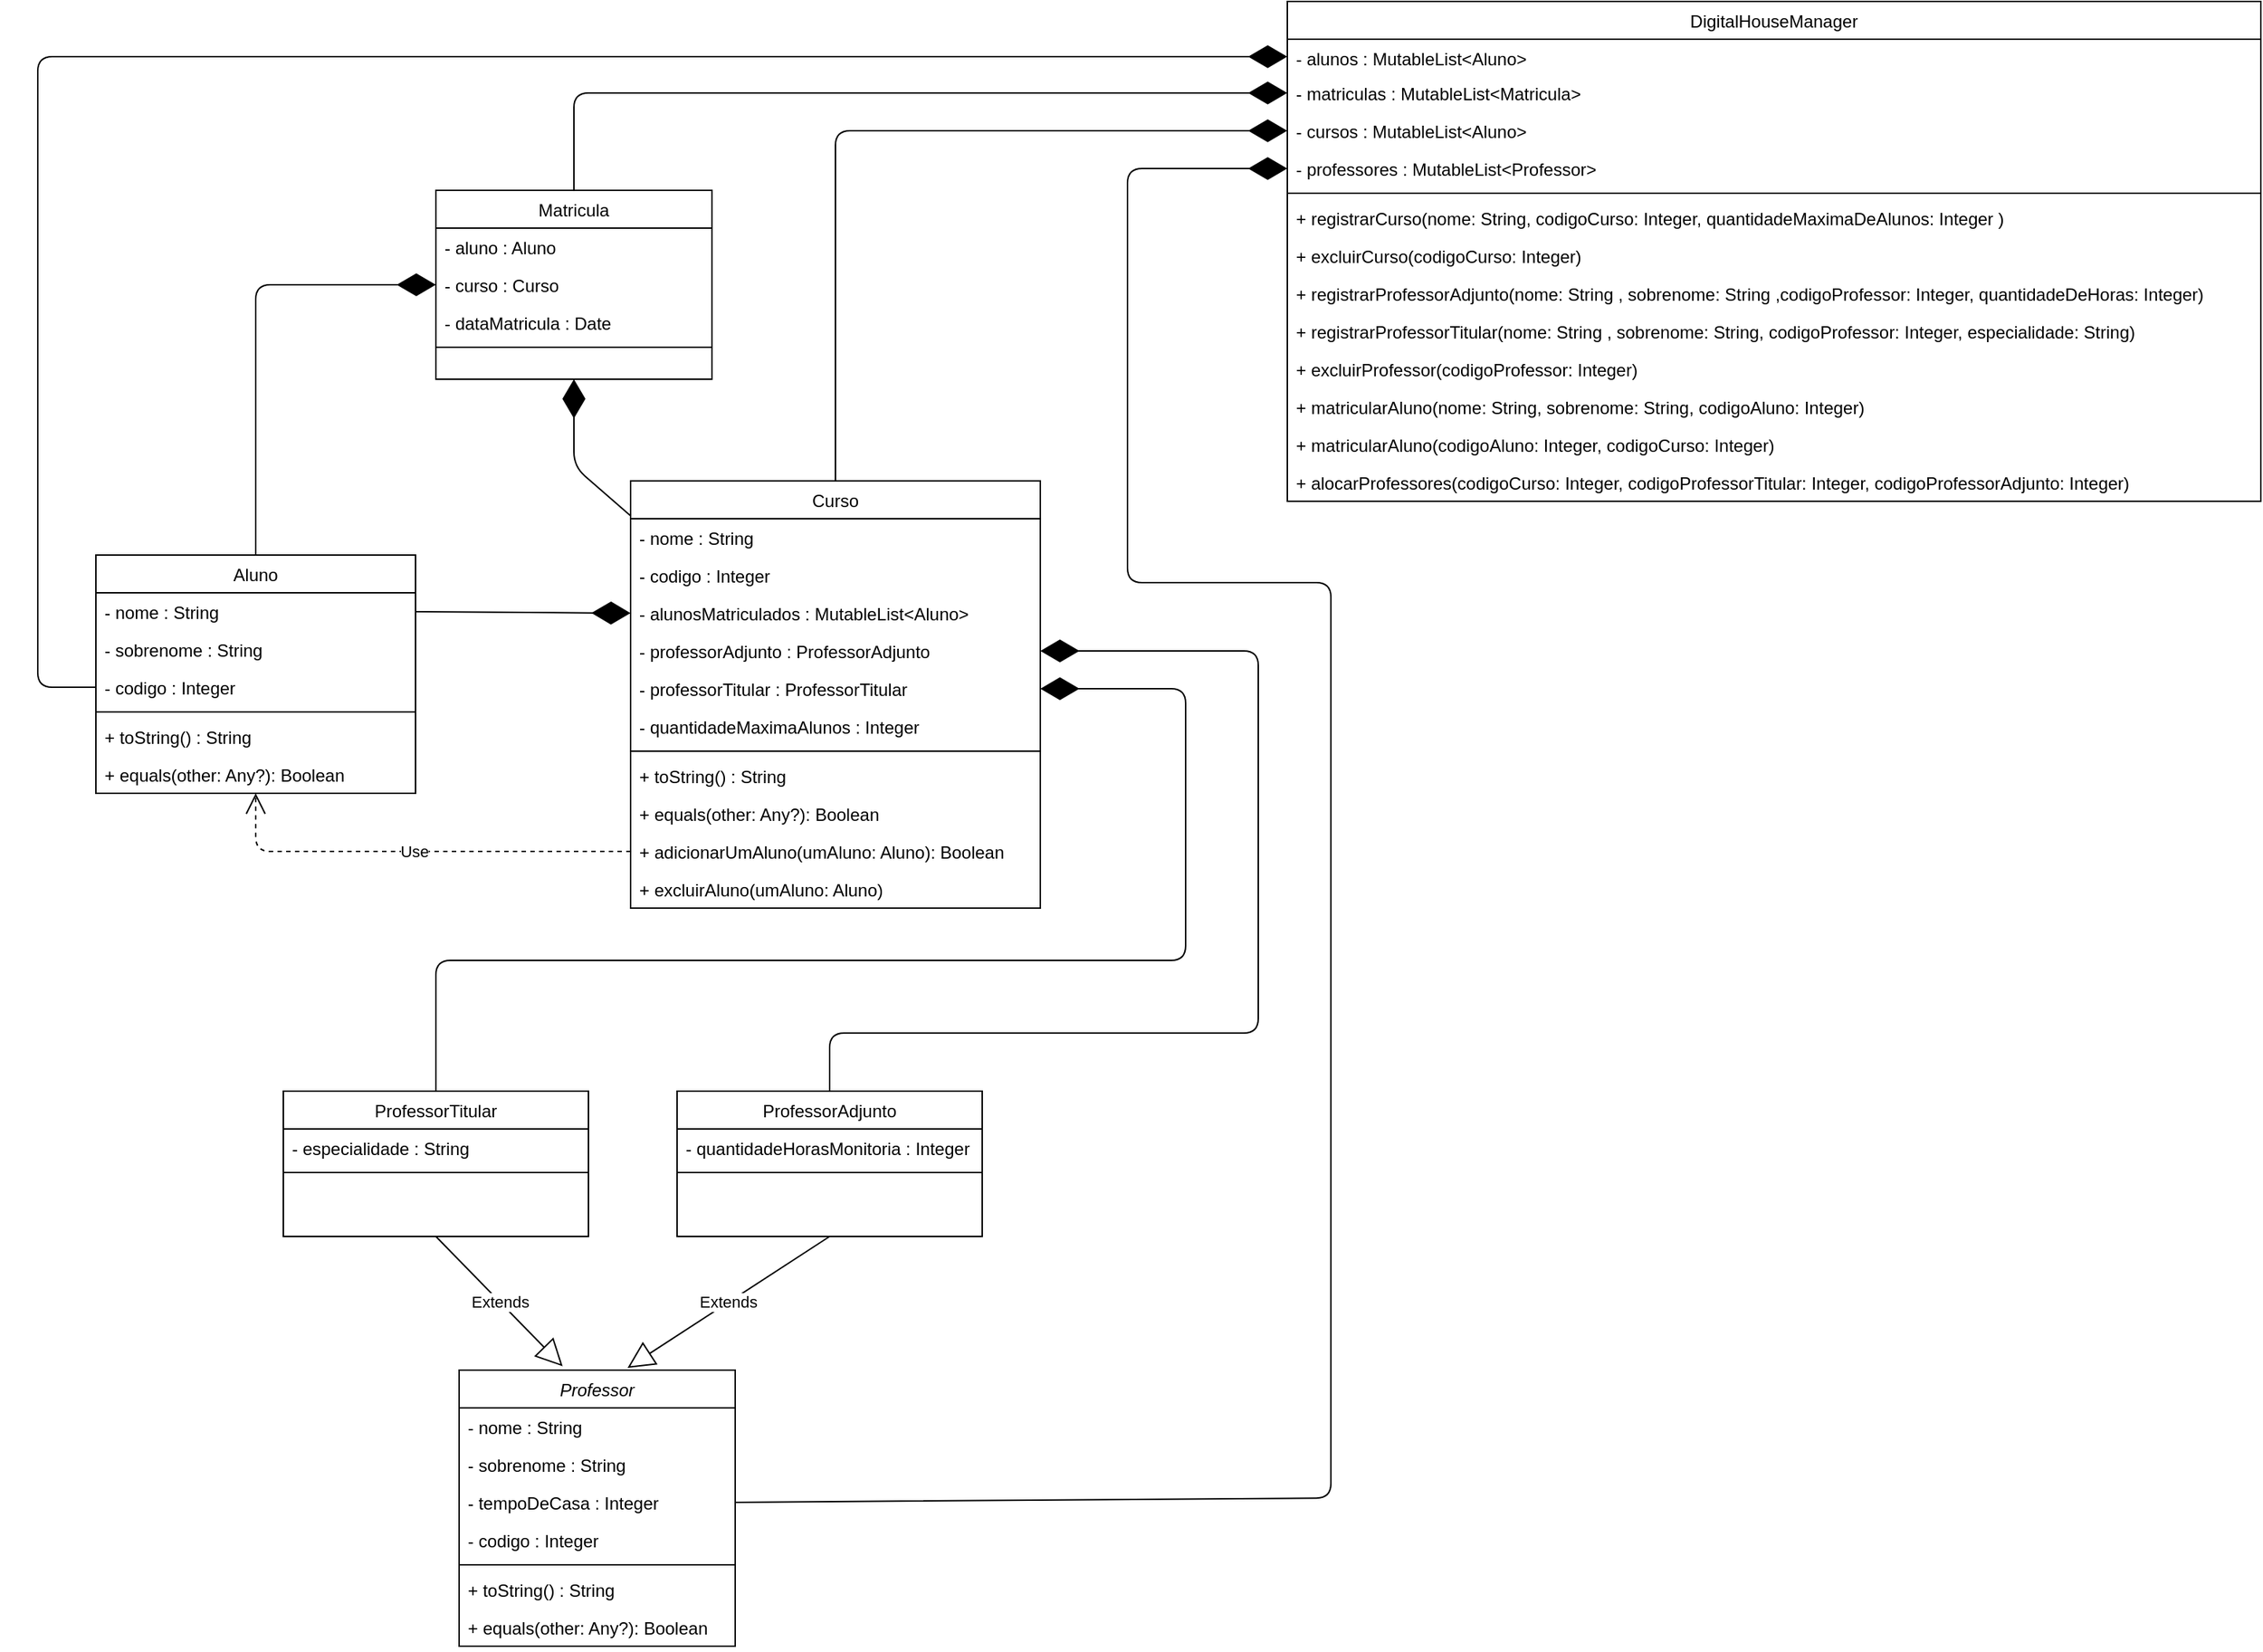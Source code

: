 <mxfile version="13.7.5" type="device"><diagram id="C5RBs43oDa-KdzZeNtuy" name="Page-1"><mxGraphModel dx="1892" dy="1102" grid="1" gridSize="10" guides="1" tooltips="1" connect="1" arrows="1" fold="1" page="1" pageScale="1" pageWidth="827" pageHeight="1169" math="0" shadow="0"><root><mxCell id="WIyWlLk6GJQsqaUBKTNV-0"/><mxCell id="WIyWlLk6GJQsqaUBKTNV-1" parent="WIyWlLk6GJQsqaUBKTNV-0"/><mxCell id="B189YmtcXOPuMy648B2B-33" value="Extends" style="endArrow=block;endSize=16;endFill=0;html=1;exitX=0.5;exitY=1;exitDx=0;exitDy=0;entryX=0.375;entryY=-0.014;entryDx=0;entryDy=0;entryPerimeter=0;" parent="WIyWlLk6GJQsqaUBKTNV-1" source="B189YmtcXOPuMy648B2B-17" edge="1" target="B189YmtcXOPuMy648B2B-8"><mxGeometry width="160" relative="1" as="geometry"><mxPoint x="340" y="810" as="sourcePoint"/><mxPoint x="500" y="810" as="targetPoint"/></mxGeometry></mxCell><mxCell id="B189YmtcXOPuMy648B2B-34" value="Extends" style="endArrow=block;endSize=16;endFill=0;html=1;exitX=0.5;exitY=1;exitDx=0;exitDy=0;entryX=0.61;entryY=-0.008;entryDx=0;entryDy=0;entryPerimeter=0;" parent="WIyWlLk6GJQsqaUBKTNV-1" source="B189YmtcXOPuMy648B2B-25" target="B189YmtcXOPuMy648B2B-8" edge="1"><mxGeometry width="160" relative="1" as="geometry"><mxPoint x="415" y="740" as="sourcePoint"/><mxPoint x="510" y="820" as="targetPoint"/></mxGeometry></mxCell><mxCell id="5GUe3_cNUbi0rKs2hOgH-0" value="Matricula" style="swimlane;fontStyle=0;align=center;verticalAlign=top;childLayout=stackLayout;horizontal=1;startSize=26;horizontalStack=0;resizeParent=1;resizeLast=0;collapsible=1;marginBottom=0;rounded=0;shadow=0;strokeWidth=1;" vertex="1" parent="WIyWlLk6GJQsqaUBKTNV-1"><mxGeometry x="414" y="160" width="190" height="130" as="geometry"><mxRectangle x="230" y="140" width="160" height="26" as="alternateBounds"/></mxGeometry></mxCell><mxCell id="5GUe3_cNUbi0rKs2hOgH-1" value="- aluno : Aluno" style="text;align=left;verticalAlign=top;spacingLeft=4;spacingRight=4;overflow=hidden;rotatable=0;points=[[0,0.5],[1,0.5]];portConstraint=eastwest;" vertex="1" parent="5GUe3_cNUbi0rKs2hOgH-0"><mxGeometry y="26" width="190" height="26" as="geometry"/></mxCell><mxCell id="5GUe3_cNUbi0rKs2hOgH-2" value="- curso : Curso" style="text;align=left;verticalAlign=top;spacingLeft=4;spacingRight=4;overflow=hidden;rotatable=0;points=[[0,0.5],[1,0.5]];portConstraint=eastwest;rounded=0;shadow=0;html=0;" vertex="1" parent="5GUe3_cNUbi0rKs2hOgH-0"><mxGeometry y="52" width="190" height="26" as="geometry"/></mxCell><mxCell id="5GUe3_cNUbi0rKs2hOgH-6" value="- dataMatricula : Date" style="text;align=left;verticalAlign=top;spacingLeft=4;spacingRight=4;overflow=hidden;rotatable=0;points=[[0,0.5],[1,0.5]];portConstraint=eastwest;rounded=0;shadow=0;html=0;" vertex="1" parent="5GUe3_cNUbi0rKs2hOgH-0"><mxGeometry y="78" width="190" height="26" as="geometry"/></mxCell><mxCell id="5GUe3_cNUbi0rKs2hOgH-3" value="" style="line;html=1;strokeWidth=1;align=left;verticalAlign=middle;spacingTop=-1;spacingLeft=3;spacingRight=3;rotatable=0;labelPosition=right;points=[];portConstraint=eastwest;" vertex="1" parent="5GUe3_cNUbi0rKs2hOgH-0"><mxGeometry y="104" width="190" height="8" as="geometry"/></mxCell><mxCell id="zkfFHV4jXpPFQw0GAbJ--0" value="Aluno" style="swimlane;fontStyle=0;align=center;verticalAlign=top;childLayout=stackLayout;horizontal=1;startSize=26;horizontalStack=0;resizeParent=1;resizeLast=0;collapsible=1;marginBottom=0;rounded=0;shadow=0;strokeWidth=1;" parent="WIyWlLk6GJQsqaUBKTNV-1" vertex="1"><mxGeometry x="180" y="411" width="220" height="164" as="geometry"><mxRectangle x="230" y="140" width="160" height="26" as="alternateBounds"/></mxGeometry></mxCell><mxCell id="zkfFHV4jXpPFQw0GAbJ--1" value="- nome : String" style="text;align=left;verticalAlign=top;spacingLeft=4;spacingRight=4;overflow=hidden;rotatable=0;points=[[0,0.5],[1,0.5]];portConstraint=eastwest;" parent="zkfFHV4jXpPFQw0GAbJ--0" vertex="1"><mxGeometry y="26" width="220" height="26" as="geometry"/></mxCell><mxCell id="zkfFHV4jXpPFQw0GAbJ--2" value="- sobrenome : String" style="text;align=left;verticalAlign=top;spacingLeft=4;spacingRight=4;overflow=hidden;rotatable=0;points=[[0,0.5],[1,0.5]];portConstraint=eastwest;rounded=0;shadow=0;html=0;" parent="zkfFHV4jXpPFQw0GAbJ--0" vertex="1"><mxGeometry y="52" width="220" height="26" as="geometry"/></mxCell><mxCell id="zkfFHV4jXpPFQw0GAbJ--3" value="- codigo : Integer" style="text;align=left;verticalAlign=top;spacingLeft=4;spacingRight=4;overflow=hidden;rotatable=0;points=[[0,0.5],[1,0.5]];portConstraint=eastwest;rounded=0;shadow=0;html=0;" parent="zkfFHV4jXpPFQw0GAbJ--0" vertex="1"><mxGeometry y="78" width="220" height="26" as="geometry"/></mxCell><mxCell id="zkfFHV4jXpPFQw0GAbJ--4" value="" style="line;html=1;strokeWidth=1;align=left;verticalAlign=middle;spacingTop=-1;spacingLeft=3;spacingRight=3;rotatable=0;labelPosition=right;points=[];portConstraint=eastwest;" parent="zkfFHV4jXpPFQw0GAbJ--0" vertex="1"><mxGeometry y="104" width="220" height="8" as="geometry"/></mxCell><mxCell id="zkfFHV4jXpPFQw0GAbJ--5" value="+ toString() : String" style="text;align=left;verticalAlign=top;spacingLeft=4;spacingRight=4;overflow=hidden;rotatable=0;points=[[0,0.5],[1,0.5]];portConstraint=eastwest;" parent="zkfFHV4jXpPFQw0GAbJ--0" vertex="1"><mxGeometry y="112" width="220" height="26" as="geometry"/></mxCell><mxCell id="B189YmtcXOPuMy648B2B-0" value="+ equals(other: Any?): Boolean " style="text;align=left;verticalAlign=top;spacingLeft=4;spacingRight=4;overflow=hidden;rotatable=0;points=[[0,0.5],[1,0.5]];portConstraint=eastwest;" parent="zkfFHV4jXpPFQw0GAbJ--0" vertex="1"><mxGeometry y="138" width="220" height="26" as="geometry"/></mxCell><mxCell id="5GUe3_cNUbi0rKs2hOgH-8" value="" style="endArrow=diamondThin;endFill=1;endSize=24;html=1;entryX=0;entryY=0.5;entryDx=0;entryDy=0;exitX=0.5;exitY=0;exitDx=0;exitDy=0;" edge="1" parent="WIyWlLk6GJQsqaUBKTNV-1" source="zkfFHV4jXpPFQw0GAbJ--0" target="5GUe3_cNUbi0rKs2hOgH-2"><mxGeometry width="160" relative="1" as="geometry"><mxPoint x="500" y="500" as="sourcePoint"/><mxPoint x="660" y="500" as="targetPoint"/><Array as="points"><mxPoint x="290" y="225"/></Array></mxGeometry></mxCell><mxCell id="5GUe3_cNUbi0rKs2hOgH-11" value="" style="endArrow=diamondThin;endFill=1;endSize=24;html=1;entryX=0.5;entryY=1;entryDx=0;entryDy=0;" edge="1" parent="WIyWlLk6GJQsqaUBKTNV-1" source="B189YmtcXOPuMy648B2B-1" target="5GUe3_cNUbi0rKs2hOgH-0"><mxGeometry width="160" relative="1" as="geometry"><mxPoint x="430" y="470" as="sourcePoint"/><mxPoint x="590" y="470" as="targetPoint"/><Array as="points"><mxPoint x="509" y="350"/></Array></mxGeometry></mxCell><mxCell id="5GUe3_cNUbi0rKs2hOgH-18" value="" style="endArrow=diamondThin;endFill=1;endSize=24;html=1;entryX=0;entryY=0.5;entryDx=0;entryDy=0;exitX=0;exitY=0.5;exitDx=0;exitDy=0;" edge="1" parent="WIyWlLk6GJQsqaUBKTNV-1" source="zkfFHV4jXpPFQw0GAbJ--3" target="5GUe3_cNUbi0rKs2hOgH-13"><mxGeometry width="160" relative="1" as="geometry"><mxPoint x="580" y="240" as="sourcePoint"/><mxPoint x="740" y="240" as="targetPoint"/><Array as="points"><mxPoint x="140" y="502"/><mxPoint x="140" y="68"/></Array></mxGeometry></mxCell><mxCell id="5GUe3_cNUbi0rKs2hOgH-19" value="" style="endArrow=diamondThin;endFill=1;endSize=24;html=1;entryX=0;entryY=0.5;entryDx=0;entryDy=0;exitX=0.5;exitY=0;exitDx=0;exitDy=0;" edge="1" parent="WIyWlLk6GJQsqaUBKTNV-1" source="B189YmtcXOPuMy648B2B-1" target="5GUe3_cNUbi0rKs2hOgH-14"><mxGeometry width="160" relative="1" as="geometry"><mxPoint x="580" y="240" as="sourcePoint"/><mxPoint x="740" y="240" as="targetPoint"/><Array as="points"><mxPoint x="689" y="119"/></Array></mxGeometry></mxCell><mxCell id="5GUe3_cNUbi0rKs2hOgH-21" value="" style="endArrow=diamondThin;endFill=1;endSize=24;html=1;exitX=1;exitY=0.5;exitDx=0;exitDy=0;entryX=0;entryY=0.5;entryDx=0;entryDy=0;" edge="1" parent="WIyWlLk6GJQsqaUBKTNV-1" source="B189YmtcXOPuMy648B2B-15" target="5GUe3_cNUbi0rKs2hOgH-15"><mxGeometry width="160" relative="1" as="geometry"><mxPoint x="600" y="610" as="sourcePoint"/><mxPoint x="1040" y="320" as="targetPoint"/><Array as="points"><mxPoint x="1030" y="1060"/><mxPoint x="1030" y="430"/><mxPoint x="970" y="430"/><mxPoint x="890" y="430"/><mxPoint x="890" y="145"/></Array></mxGeometry></mxCell><mxCell id="5GUe3_cNUbi0rKs2hOgH-22" value="" style="endArrow=diamondThin;endFill=1;endSize=24;html=1;entryX=0;entryY=0.5;entryDx=0;entryDy=0;exitX=0.5;exitY=0;exitDx=0;exitDy=0;" edge="1" parent="WIyWlLk6GJQsqaUBKTNV-1" source="5GUe3_cNUbi0rKs2hOgH-0" target="5GUe3_cNUbi0rKs2hOgH-17"><mxGeometry width="160" relative="1" as="geometry"><mxPoint x="640" y="210" as="sourcePoint"/><mxPoint x="800" y="210" as="targetPoint"/><Array as="points"><mxPoint x="509" y="93"/></Array></mxGeometry></mxCell><mxCell id="B189YmtcXOPuMy648B2B-1" value="Curso" style="swimlane;fontStyle=0;align=center;verticalAlign=top;childLayout=stackLayout;horizontal=1;startSize=26;horizontalStack=0;resizeParent=1;resizeLast=0;collapsible=1;marginBottom=0;rounded=0;shadow=0;strokeWidth=1;" parent="WIyWlLk6GJQsqaUBKTNV-1" vertex="1"><mxGeometry x="548" y="360" width="282" height="294" as="geometry"><mxRectangle x="230" y="140" width="160" height="26" as="alternateBounds"/></mxGeometry></mxCell><mxCell id="B189YmtcXOPuMy648B2B-2" value="- nome : String" style="text;align=left;verticalAlign=top;spacingLeft=4;spacingRight=4;overflow=hidden;rotatable=0;points=[[0,0.5],[1,0.5]];portConstraint=eastwest;" parent="B189YmtcXOPuMy648B2B-1" vertex="1"><mxGeometry y="26" width="282" height="26" as="geometry"/></mxCell><mxCell id="B189YmtcXOPuMy648B2B-4" value="- codigo : Integer" style="text;align=left;verticalAlign=top;spacingLeft=4;spacingRight=4;overflow=hidden;rotatable=0;points=[[0,0.5],[1,0.5]];portConstraint=eastwest;rounded=0;shadow=0;html=0;" parent="B189YmtcXOPuMy648B2B-1" vertex="1"><mxGeometry y="52" width="282" height="26" as="geometry"/></mxCell><mxCell id="5GUe3_cNUbi0rKs2hOgH-29" value="- alunosMatriculados : MutableList&lt;Aluno&gt;" style="text;align=left;verticalAlign=top;spacingLeft=4;spacingRight=4;overflow=hidden;rotatable=0;points=[[0,0.5],[1,0.5]];portConstraint=eastwest;rounded=0;shadow=0;html=0;" vertex="1" parent="B189YmtcXOPuMy648B2B-1"><mxGeometry y="78" width="282" height="26" as="geometry"/></mxCell><mxCell id="5GUe3_cNUbi0rKs2hOgH-25" value="- professorAdjunto : ProfessorAdjunto" style="text;align=left;verticalAlign=top;spacingLeft=4;spacingRight=4;overflow=hidden;rotatable=0;points=[[0,0.5],[1,0.5]];portConstraint=eastwest;rounded=0;shadow=0;html=0;" vertex="1" parent="B189YmtcXOPuMy648B2B-1"><mxGeometry y="104" width="282" height="26" as="geometry"/></mxCell><mxCell id="5GUe3_cNUbi0rKs2hOgH-24" value="- professorTitular : ProfessorTitular" style="text;align=left;verticalAlign=top;spacingLeft=4;spacingRight=4;overflow=hidden;rotatable=0;points=[[0,0.5],[1,0.5]];portConstraint=eastwest;rounded=0;shadow=0;html=0;" vertex="1" parent="B189YmtcXOPuMy648B2B-1"><mxGeometry y="130" width="282" height="26" as="geometry"/></mxCell><mxCell id="5GUe3_cNUbi0rKs2hOgH-26" value="- quantidadeMaximaAlunos : Integer" style="text;align=left;verticalAlign=top;spacingLeft=4;spacingRight=4;overflow=hidden;rotatable=0;points=[[0,0.5],[1,0.5]];portConstraint=eastwest;rounded=0;shadow=0;html=0;" vertex="1" parent="B189YmtcXOPuMy648B2B-1"><mxGeometry y="156" width="282" height="26" as="geometry"/></mxCell><mxCell id="B189YmtcXOPuMy648B2B-5" value="" style="line;html=1;strokeWidth=1;align=left;verticalAlign=middle;spacingTop=-1;spacingLeft=3;spacingRight=3;rotatable=0;labelPosition=right;points=[];portConstraint=eastwest;" parent="B189YmtcXOPuMy648B2B-1" vertex="1"><mxGeometry y="182" width="282" height="8" as="geometry"/></mxCell><mxCell id="B189YmtcXOPuMy648B2B-6" value="+ toString() : String" style="text;align=left;verticalAlign=top;spacingLeft=4;spacingRight=4;overflow=hidden;rotatable=0;points=[[0,0.5],[1,0.5]];portConstraint=eastwest;" parent="B189YmtcXOPuMy648B2B-1" vertex="1"><mxGeometry y="190" width="282" height="26" as="geometry"/></mxCell><mxCell id="B189YmtcXOPuMy648B2B-7" value="+ equals(other: Any?): Boolean" style="text;align=left;verticalAlign=top;spacingLeft=4;spacingRight=4;overflow=hidden;rotatable=0;points=[[0,0.5],[1,0.5]];portConstraint=eastwest;" parent="B189YmtcXOPuMy648B2B-1" vertex="1"><mxGeometry y="216" width="282" height="26" as="geometry"/></mxCell><mxCell id="5GUe3_cNUbi0rKs2hOgH-33" value="+ adicionarUmAluno(umAluno: Aluno): Boolean" style="text;align=left;verticalAlign=top;spacingLeft=4;spacingRight=4;overflow=hidden;rotatable=0;points=[[0,0.5],[1,0.5]];portConstraint=eastwest;" vertex="1" parent="B189YmtcXOPuMy648B2B-1"><mxGeometry y="242" width="282" height="26" as="geometry"/></mxCell><mxCell id="5GUe3_cNUbi0rKs2hOgH-34" value="+ excluirAluno(umAluno: Aluno)" style="text;align=left;verticalAlign=top;spacingLeft=4;spacingRight=4;overflow=hidden;rotatable=0;points=[[0,0.5],[1,0.5]];portConstraint=eastwest;" vertex="1" parent="B189YmtcXOPuMy648B2B-1"><mxGeometry y="268" width="282" height="26" as="geometry"/></mxCell><mxCell id="5GUe3_cNUbi0rKs2hOgH-28" value="" style="endArrow=diamondThin;endFill=1;endSize=24;html=1;exitX=1;exitY=0.5;exitDx=0;exitDy=0;entryX=0;entryY=0.5;entryDx=0;entryDy=0;" edge="1" parent="WIyWlLk6GJQsqaUBKTNV-1" source="zkfFHV4jXpPFQw0GAbJ--1" target="5GUe3_cNUbi0rKs2hOgH-29"><mxGeometry width="160" relative="1" as="geometry"><mxPoint x="640" y="470" as="sourcePoint"/><mxPoint x="800" y="470" as="targetPoint"/></mxGeometry></mxCell><mxCell id="5GUe3_cNUbi0rKs2hOgH-31" value="" style="endArrow=diamondThin;endFill=1;endSize=24;html=1;exitX=0.5;exitY=0;exitDx=0;exitDy=0;entryX=1;entryY=0.5;entryDx=0;entryDy=0;" edge="1" parent="WIyWlLk6GJQsqaUBKTNV-1" source="B189YmtcXOPuMy648B2B-17" target="5GUe3_cNUbi0rKs2hOgH-24"><mxGeometry width="160" relative="1" as="geometry"><mxPoint x="640" y="470" as="sourcePoint"/><mxPoint x="800" y="470" as="targetPoint"/><Array as="points"><mxPoint x="414" y="690"/><mxPoint x="930" y="690"/><mxPoint x="930" y="503"/></Array></mxGeometry></mxCell><mxCell id="5GUe3_cNUbi0rKs2hOgH-12" value="DigitalHouseManager" style="swimlane;fontStyle=0;align=center;verticalAlign=top;childLayout=stackLayout;horizontal=1;startSize=26;horizontalStack=0;resizeParent=1;resizeLast=0;collapsible=1;marginBottom=0;rounded=0;shadow=0;strokeWidth=1;" vertex="1" parent="WIyWlLk6GJQsqaUBKTNV-1"><mxGeometry x="1000" y="30" width="670" height="344" as="geometry"><mxRectangle x="230" y="140" width="160" height="26" as="alternateBounds"/></mxGeometry></mxCell><mxCell id="5GUe3_cNUbi0rKs2hOgH-13" value="- alunos : MutableList&lt;Aluno&gt;" style="text;align=left;verticalAlign=top;spacingLeft=4;spacingRight=4;overflow=hidden;rotatable=0;points=[[0,0.5],[1,0.5]];portConstraint=eastwest;" vertex="1" parent="5GUe3_cNUbi0rKs2hOgH-12"><mxGeometry y="26" width="670" height="24" as="geometry"/></mxCell><mxCell id="5GUe3_cNUbi0rKs2hOgH-17" value="- matriculas : MutableList&lt;Matricula&gt;" style="text;align=left;verticalAlign=top;spacingLeft=4;spacingRight=4;overflow=hidden;rotatable=0;points=[[0,0.5],[1,0.5]];portConstraint=eastwest;rounded=0;shadow=0;html=0;" vertex="1" parent="5GUe3_cNUbi0rKs2hOgH-12"><mxGeometry y="50" width="670" height="26" as="geometry"/></mxCell><mxCell id="5GUe3_cNUbi0rKs2hOgH-14" value="- cursos : MutableList&lt;Aluno&gt;" style="text;align=left;verticalAlign=top;spacingLeft=4;spacingRight=4;overflow=hidden;rotatable=0;points=[[0,0.5],[1,0.5]];portConstraint=eastwest;rounded=0;shadow=0;html=0;" vertex="1" parent="5GUe3_cNUbi0rKs2hOgH-12"><mxGeometry y="76" width="670" height="26" as="geometry"/></mxCell><mxCell id="5GUe3_cNUbi0rKs2hOgH-15" value="- professores : MutableList&lt;Professor&gt;" style="text;align=left;verticalAlign=top;spacingLeft=4;spacingRight=4;overflow=hidden;rotatable=0;points=[[0,0.5],[1,0.5]];portConstraint=eastwest;rounded=0;shadow=0;html=0;" vertex="1" parent="5GUe3_cNUbi0rKs2hOgH-12"><mxGeometry y="102" width="670" height="26" as="geometry"/></mxCell><mxCell id="5GUe3_cNUbi0rKs2hOgH-16" value="" style="line;html=1;strokeWidth=1;align=left;verticalAlign=middle;spacingTop=-1;spacingLeft=3;spacingRight=3;rotatable=0;labelPosition=right;points=[];portConstraint=eastwest;" vertex="1" parent="5GUe3_cNUbi0rKs2hOgH-12"><mxGeometry y="128" width="670" height="8" as="geometry"/></mxCell><mxCell id="5GUe3_cNUbi0rKs2hOgH-41" value="+ registrarCurso(nome: String, codigoCurso: Integer, quantidadeMaximaDeAlunos: Integer )" style="text;align=left;verticalAlign=top;spacingLeft=4;spacingRight=4;overflow=hidden;rotatable=0;points=[[0,0.5],[1,0.5]];portConstraint=eastwest;rounded=0;shadow=0;html=0;" vertex="1" parent="5GUe3_cNUbi0rKs2hOgH-12"><mxGeometry y="136" width="670" height="26" as="geometry"/></mxCell><mxCell id="5GUe3_cNUbi0rKs2hOgH-42" value="+ excluirCurso(codigoCurso: Integer)" style="text;align=left;verticalAlign=top;spacingLeft=4;spacingRight=4;overflow=hidden;rotatable=0;points=[[0,0.5],[1,0.5]];portConstraint=eastwest;rounded=0;shadow=0;html=0;" vertex="1" parent="5GUe3_cNUbi0rKs2hOgH-12"><mxGeometry y="162" width="670" height="26" as="geometry"/></mxCell><mxCell id="5GUe3_cNUbi0rKs2hOgH-43" value="+ registrarProfessorAdjunto(nome: String , sobrenome: String ,codigoProfessor: Integer, quantidadeDeHoras: Integer)" style="text;align=left;verticalAlign=top;spacingLeft=4;spacingRight=4;overflow=hidden;rotatable=0;points=[[0,0.5],[1,0.5]];portConstraint=eastwest;rounded=0;shadow=0;html=0;" vertex="1" parent="5GUe3_cNUbi0rKs2hOgH-12"><mxGeometry y="188" width="670" height="26" as="geometry"/></mxCell><mxCell id="5GUe3_cNUbi0rKs2hOgH-44" value="+ registrarProfessorTitular(nome: String , sobrenome: String, codigoProfessor: Integer, especialidade: String)" style="text;align=left;verticalAlign=top;spacingLeft=4;spacingRight=4;overflow=hidden;rotatable=0;points=[[0,0.5],[1,0.5]];portConstraint=eastwest;rounded=0;shadow=0;html=0;" vertex="1" parent="5GUe3_cNUbi0rKs2hOgH-12"><mxGeometry y="214" width="670" height="26" as="geometry"/></mxCell><mxCell id="5GUe3_cNUbi0rKs2hOgH-45" value="+ excluirProfessor(codigoProfessor: Integer)&#10;" style="text;align=left;verticalAlign=top;spacingLeft=4;spacingRight=4;overflow=hidden;rotatable=0;points=[[0,0.5],[1,0.5]];portConstraint=eastwest;rounded=0;shadow=0;html=0;" vertex="1" parent="5GUe3_cNUbi0rKs2hOgH-12"><mxGeometry y="240" width="670" height="26" as="geometry"/></mxCell><mxCell id="5GUe3_cNUbi0rKs2hOgH-46" value="+ matricularAluno(nome: String, sobrenome: String, codigoAluno: Integer)" style="text;align=left;verticalAlign=top;spacingLeft=4;spacingRight=4;overflow=hidden;rotatable=0;points=[[0,0.5],[1,0.5]];portConstraint=eastwest;rounded=0;shadow=0;html=0;" vertex="1" parent="5GUe3_cNUbi0rKs2hOgH-12"><mxGeometry y="266" width="670" height="26" as="geometry"/></mxCell><mxCell id="5GUe3_cNUbi0rKs2hOgH-47" value="+ matricularAluno(codigoAluno: Integer, codigoCurso:  Integer)&#10;" style="text;align=left;verticalAlign=top;spacingLeft=4;spacingRight=4;overflow=hidden;rotatable=0;points=[[0,0.5],[1,0.5]];portConstraint=eastwest;rounded=0;shadow=0;html=0;" vertex="1" parent="5GUe3_cNUbi0rKs2hOgH-12"><mxGeometry y="292" width="670" height="26" as="geometry"/></mxCell><mxCell id="5GUe3_cNUbi0rKs2hOgH-40" value="+ alocarProfessores(codigoCurso: Integer, codigoProfessorTitular:  Integer, codigoProfessorAdjunto: Integer)" style="text;align=left;verticalAlign=top;spacingLeft=4;spacingRight=4;overflow=hidden;rotatable=0;points=[[0,0.5],[1,0.5]];portConstraint=eastwest;rounded=0;shadow=0;html=0;" vertex="1" parent="5GUe3_cNUbi0rKs2hOgH-12"><mxGeometry y="318" width="670" height="26" as="geometry"/></mxCell><mxCell id="B189YmtcXOPuMy648B2B-8" value="Professor" style="swimlane;fontStyle=2;align=center;verticalAlign=top;childLayout=stackLayout;horizontal=1;startSize=26;horizontalStack=0;resizeParent=1;resizeLast=0;collapsible=1;marginBottom=0;rounded=0;shadow=0;strokeWidth=1;" parent="WIyWlLk6GJQsqaUBKTNV-1" vertex="1"><mxGeometry x="430" y="972" width="190" height="190" as="geometry"><mxRectangle x="230" y="140" width="160" height="26" as="alternateBounds"/></mxGeometry></mxCell><mxCell id="B189YmtcXOPuMy648B2B-9" value="- nome : String" style="text;align=left;verticalAlign=top;spacingLeft=4;spacingRight=4;overflow=hidden;rotatable=0;points=[[0,0.5],[1,0.5]];portConstraint=eastwest;" parent="B189YmtcXOPuMy648B2B-8" vertex="1"><mxGeometry y="26" width="190" height="26" as="geometry"/></mxCell><mxCell id="B189YmtcXOPuMy648B2B-14" value="- sobrenome : String" style="text;align=left;verticalAlign=top;spacingLeft=4;spacingRight=4;overflow=hidden;rotatable=0;points=[[0,0.5],[1,0.5]];portConstraint=eastwest;rounded=0;shadow=0;html=0;" parent="B189YmtcXOPuMy648B2B-8" vertex="1"><mxGeometry y="52" width="190" height="26" as="geometry"/></mxCell><mxCell id="B189YmtcXOPuMy648B2B-15" value="- tempoDeCasa : Integer" style="text;align=left;verticalAlign=top;spacingLeft=4;spacingRight=4;overflow=hidden;rotatable=0;points=[[0,0.5],[1,0.5]];portConstraint=eastwest;rounded=0;shadow=0;html=0;" parent="B189YmtcXOPuMy648B2B-8" vertex="1"><mxGeometry y="78" width="190" height="26" as="geometry"/></mxCell><mxCell id="B189YmtcXOPuMy648B2B-10" value="- codigo : Integer" style="text;align=left;verticalAlign=top;spacingLeft=4;spacingRight=4;overflow=hidden;rotatable=0;points=[[0,0.5],[1,0.5]];portConstraint=eastwest;rounded=0;shadow=0;html=0;" parent="B189YmtcXOPuMy648B2B-8" vertex="1"><mxGeometry y="104" width="190" height="26" as="geometry"/></mxCell><mxCell id="B189YmtcXOPuMy648B2B-11" value="" style="line;html=1;strokeWidth=1;align=left;verticalAlign=middle;spacingTop=-1;spacingLeft=3;spacingRight=3;rotatable=0;labelPosition=right;points=[];portConstraint=eastwest;" parent="B189YmtcXOPuMy648B2B-8" vertex="1"><mxGeometry y="130" width="190" height="8" as="geometry"/></mxCell><mxCell id="B189YmtcXOPuMy648B2B-12" value="+ toString() : String" style="text;align=left;verticalAlign=top;spacingLeft=4;spacingRight=4;overflow=hidden;rotatable=0;points=[[0,0.5],[1,0.5]];portConstraint=eastwest;" parent="B189YmtcXOPuMy648B2B-8" vertex="1"><mxGeometry y="138" width="190" height="26" as="geometry"/></mxCell><mxCell id="B189YmtcXOPuMy648B2B-13" value="+ equals(other: Any?): Boolean" style="text;align=left;verticalAlign=top;spacingLeft=4;spacingRight=4;overflow=hidden;rotatable=0;points=[[0,0.5],[1,0.5]];portConstraint=eastwest;" parent="B189YmtcXOPuMy648B2B-8" vertex="1"><mxGeometry y="164" width="190" height="26" as="geometry"/></mxCell><mxCell id="B189YmtcXOPuMy648B2B-25" value="ProfessorAdjunto" style="swimlane;fontStyle=0;align=center;verticalAlign=top;childLayout=stackLayout;horizontal=1;startSize=26;horizontalStack=0;resizeParent=1;resizeLast=0;collapsible=1;marginBottom=0;rounded=0;shadow=0;strokeWidth=1;" parent="WIyWlLk6GJQsqaUBKTNV-1" vertex="1"><mxGeometry x="580" y="780" width="210" height="100" as="geometry"><mxRectangle x="230" y="140" width="160" height="26" as="alternateBounds"/></mxGeometry></mxCell><mxCell id="B189YmtcXOPuMy648B2B-26" value="- quantidadeHorasMonitoria : Integer" style="text;align=left;verticalAlign=top;spacingLeft=4;spacingRight=4;overflow=hidden;rotatable=0;points=[[0,0.5],[1,0.5]];portConstraint=eastwest;" parent="B189YmtcXOPuMy648B2B-25" vertex="1"><mxGeometry y="26" width="210" height="26" as="geometry"/></mxCell><mxCell id="B189YmtcXOPuMy648B2B-30" value="" style="line;html=1;strokeWidth=1;align=left;verticalAlign=middle;spacingTop=-1;spacingLeft=3;spacingRight=3;rotatable=0;labelPosition=right;points=[];portConstraint=eastwest;" parent="B189YmtcXOPuMy648B2B-25" vertex="1"><mxGeometry y="52" width="210" height="8" as="geometry"/></mxCell><mxCell id="B189YmtcXOPuMy648B2B-17" value="ProfessorTitular" style="swimlane;fontStyle=0;align=center;verticalAlign=top;childLayout=stackLayout;horizontal=1;startSize=26;horizontalStack=0;resizeParent=1;resizeLast=0;collapsible=1;marginBottom=0;rounded=0;shadow=0;strokeWidth=1;" parent="WIyWlLk6GJQsqaUBKTNV-1" vertex="1"><mxGeometry x="309" y="780" width="210" height="100" as="geometry"><mxRectangle x="230" y="140" width="160" height="26" as="alternateBounds"/></mxGeometry></mxCell><mxCell id="B189YmtcXOPuMy648B2B-18" value="- especialidade : String" style="text;align=left;verticalAlign=top;spacingLeft=4;spacingRight=4;overflow=hidden;rotatable=0;points=[[0,0.5],[1,0.5]];portConstraint=eastwest;" parent="B189YmtcXOPuMy648B2B-17" vertex="1"><mxGeometry y="26" width="210" height="26" as="geometry"/></mxCell><mxCell id="B189YmtcXOPuMy648B2B-22" value="" style="line;html=1;strokeWidth=1;align=left;verticalAlign=middle;spacingTop=-1;spacingLeft=3;spacingRight=3;rotatable=0;labelPosition=right;points=[];portConstraint=eastwest;" parent="B189YmtcXOPuMy648B2B-17" vertex="1"><mxGeometry y="52" width="210" height="8" as="geometry"/></mxCell><mxCell id="5GUe3_cNUbi0rKs2hOgH-35" value="" style="endArrow=diamondThin;endFill=1;endSize=24;html=1;entryX=1;entryY=0.5;entryDx=0;entryDy=0;exitX=0.5;exitY=0;exitDx=0;exitDy=0;" edge="1" parent="WIyWlLk6GJQsqaUBKTNV-1" source="B189YmtcXOPuMy648B2B-25" target="5GUe3_cNUbi0rKs2hOgH-25"><mxGeometry width="160" relative="1" as="geometry"><mxPoint x="500" y="700" as="sourcePoint"/><mxPoint x="660" y="700" as="targetPoint"/><Array as="points"><mxPoint x="685" y="740"/><mxPoint x="980" y="740"/><mxPoint x="980" y="477"/></Array></mxGeometry></mxCell><mxCell id="5GUe3_cNUbi0rKs2hOgH-36" value="Use" style="endArrow=open;endSize=12;dashed=1;html=1;exitX=0;exitY=0.5;exitDx=0;exitDy=0;" edge="1" parent="WIyWlLk6GJQsqaUBKTNV-1" source="5GUe3_cNUbi0rKs2hOgH-33" target="B189YmtcXOPuMy648B2B-0"><mxGeometry width="160" relative="1" as="geometry"><mxPoint x="500" y="690" as="sourcePoint"/><mxPoint x="190" y="620" as="targetPoint"/><Array as="points"><mxPoint x="290" y="615"/></Array></mxGeometry></mxCell></root></mxGraphModel></diagram></mxfile>